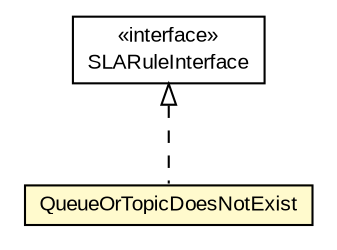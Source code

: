 #!/usr/local/bin/dot
#
# Class diagram 
# Generated by UMLGraph version R5_6-24-gf6e263 (http://www.umlgraph.org/)
#

digraph G {
	edge [fontname="arial",fontsize=10,labelfontname="arial",labelfontsize=10];
	node [fontname="arial",fontsize=10,shape=plaintext];
	nodesep=0.25;
	ranksep=0.5;
	// org.miloss.fgsms.plugins.sla.SLARuleInterface
	c936157 [label=<<table title="org.miloss.fgsms.plugins.sla.SLARuleInterface" border="0" cellborder="1" cellspacing="0" cellpadding="2" port="p" href="../../plugins/sla/SLARuleInterface.html">
		<tr><td><table border="0" cellspacing="0" cellpadding="1">
<tr><td align="center" balign="center"> &#171;interface&#187; </td></tr>
<tr><td align="center" balign="center"> SLARuleInterface </td></tr>
		</table></td></tr>
		</table>>, URL="../../plugins/sla/SLARuleInterface.html", fontname="arial", fontcolor="black", fontsize=10.0];
	// org.miloss.fgsms.sla.rules.QueueOrTopicDoesNotExist
	c936954 [label=<<table title="org.miloss.fgsms.sla.rules.QueueOrTopicDoesNotExist" border="0" cellborder="1" cellspacing="0" cellpadding="2" port="p" bgcolor="lemonChiffon" href="./QueueOrTopicDoesNotExist.html">
		<tr><td><table border="0" cellspacing="0" cellpadding="1">
<tr><td align="center" balign="center"> QueueOrTopicDoesNotExist </td></tr>
		</table></td></tr>
		</table>>, URL="./QueueOrTopicDoesNotExist.html", fontname="arial", fontcolor="black", fontsize=10.0];
	//org.miloss.fgsms.sla.rules.QueueOrTopicDoesNotExist implements org.miloss.fgsms.plugins.sla.SLARuleInterface
	c936157:p -> c936954:p [dir=back,arrowtail=empty,style=dashed];
}

